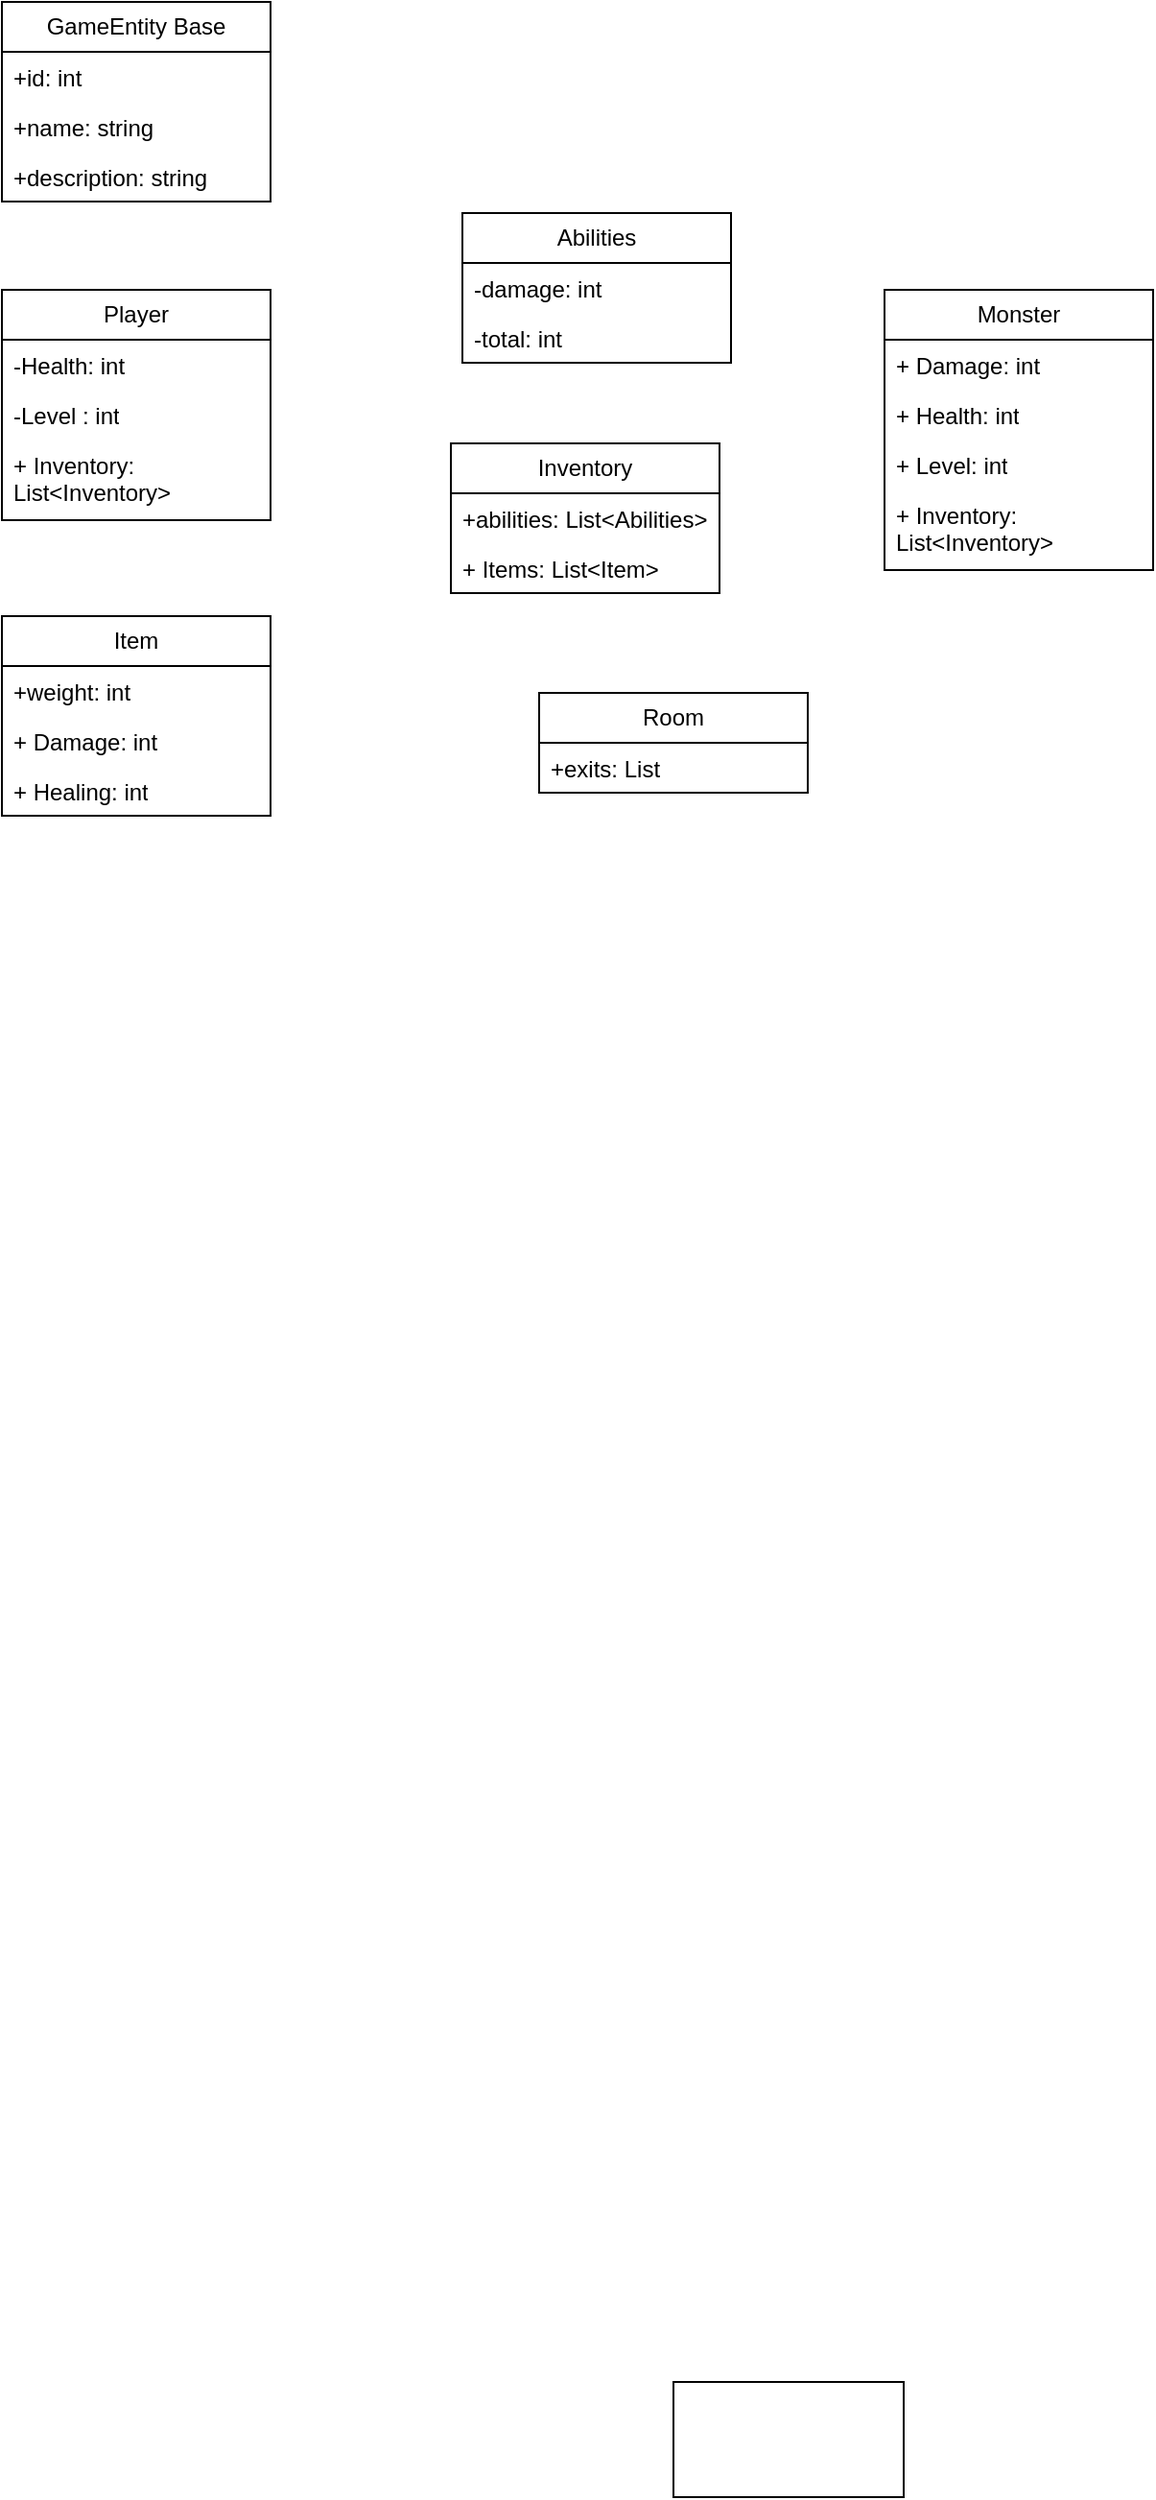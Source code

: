 <mxfile version="22.0.6" type="github">
  <diagram name="Page-1" id="qk2f2szn2MeXV9xDz1S5">
    <mxGraphModel dx="2026" dy="1954" grid="1" gridSize="10" guides="1" tooltips="1" connect="1" arrows="1" fold="1" page="1" pageScale="1" pageWidth="827" pageHeight="1169" math="0" shadow="0">
      <root>
        <mxCell id="0" />
        <mxCell id="1" parent="0" />
        <mxCell id="xS8b5dlcK9B5vd-zeS39-25" value="Abilities" style="swimlane;fontStyle=0;childLayout=stackLayout;horizontal=1;startSize=26;fillColor=none;horizontalStack=0;resizeParent=1;resizeParentMax=0;resizeLast=0;collapsible=1;marginBottom=0;whiteSpace=wrap;html=1;" vertex="1" parent="1">
          <mxGeometry x="280" y="-1030" width="140" height="78" as="geometry" />
        </mxCell>
        <mxCell id="xS8b5dlcK9B5vd-zeS39-26" value="-damage: int" style="text;strokeColor=none;fillColor=none;align=left;verticalAlign=top;spacingLeft=4;spacingRight=4;overflow=hidden;rotatable=0;points=[[0,0.5],[1,0.5]];portConstraint=eastwest;whiteSpace=wrap;html=1;" vertex="1" parent="xS8b5dlcK9B5vd-zeS39-25">
          <mxGeometry y="26" width="140" height="26" as="geometry" />
        </mxCell>
        <mxCell id="xS8b5dlcK9B5vd-zeS39-35" value="-total: int" style="text;strokeColor=none;fillColor=none;align=left;verticalAlign=top;spacingLeft=4;spacingRight=4;overflow=hidden;rotatable=0;points=[[0,0.5],[1,0.5]];portConstraint=eastwest;whiteSpace=wrap;html=1;" vertex="1" parent="xS8b5dlcK9B5vd-zeS39-25">
          <mxGeometry y="52" width="140" height="26" as="geometry" />
        </mxCell>
        <mxCell id="xS8b5dlcK9B5vd-zeS39-17" value="Player" style="swimlane;fontStyle=0;childLayout=stackLayout;horizontal=1;startSize=26;fillColor=none;horizontalStack=0;resizeParent=1;resizeParentMax=0;resizeLast=0;collapsible=1;marginBottom=0;whiteSpace=wrap;html=1;" vertex="1" parent="1">
          <mxGeometry x="40" y="-990" width="140" height="120" as="geometry" />
        </mxCell>
        <mxCell id="xS8b5dlcK9B5vd-zeS39-18" value="-Health: int" style="text;strokeColor=none;fillColor=none;align=left;verticalAlign=top;spacingLeft=4;spacingRight=4;overflow=hidden;rotatable=0;points=[[0,0.5],[1,0.5]];portConstraint=eastwest;whiteSpace=wrap;html=1;" vertex="1" parent="xS8b5dlcK9B5vd-zeS39-17">
          <mxGeometry y="26" width="140" height="26" as="geometry" />
        </mxCell>
        <mxCell id="xS8b5dlcK9B5vd-zeS39-19" value="-Level : int" style="text;strokeColor=none;fillColor=none;align=left;verticalAlign=top;spacingLeft=4;spacingRight=4;overflow=hidden;rotatable=0;points=[[0,0.5],[1,0.5]];portConstraint=eastwest;whiteSpace=wrap;html=1;" vertex="1" parent="xS8b5dlcK9B5vd-zeS39-17">
          <mxGeometry y="52" width="140" height="26" as="geometry" />
        </mxCell>
        <mxCell id="xS8b5dlcK9B5vd-zeS39-30" value="+ Inventory: List&amp;lt;Inventory&amp;gt;" style="text;strokeColor=none;fillColor=none;align=left;verticalAlign=top;spacingLeft=4;spacingRight=4;overflow=hidden;rotatable=0;points=[[0,0.5],[1,0.5]];portConstraint=eastwest;whiteSpace=wrap;html=1;" vertex="1" parent="xS8b5dlcK9B5vd-zeS39-17">
          <mxGeometry y="78" width="140" height="42" as="geometry" />
        </mxCell>
        <mxCell id="xS8b5dlcK9B5vd-zeS39-31" value="Inventory" style="swimlane;fontStyle=0;childLayout=stackLayout;horizontal=1;startSize=26;fillColor=none;horizontalStack=0;resizeParent=1;resizeParentMax=0;resizeLast=0;collapsible=1;marginBottom=0;whiteSpace=wrap;html=1;" vertex="1" parent="1">
          <mxGeometry x="274" y="-910" width="140" height="78" as="geometry" />
        </mxCell>
        <mxCell id="xS8b5dlcK9B5vd-zeS39-34" value="+abilities: List&amp;lt;Abilities&amp;gt;" style="text;strokeColor=none;fillColor=none;align=left;verticalAlign=top;spacingLeft=4;spacingRight=4;overflow=hidden;rotatable=0;points=[[0,0.5],[1,0.5]];portConstraint=eastwest;whiteSpace=wrap;html=1;" vertex="1" parent="xS8b5dlcK9B5vd-zeS39-31">
          <mxGeometry y="26" width="140" height="26" as="geometry" />
        </mxCell>
        <mxCell id="xS8b5dlcK9B5vd-zeS39-65" value="+ Items: List&amp;lt;Item&amp;gt;" style="text;strokeColor=none;fillColor=none;align=left;verticalAlign=top;spacingLeft=4;spacingRight=4;overflow=hidden;rotatable=0;points=[[0,0.5],[1,0.5]];portConstraint=eastwest;whiteSpace=wrap;html=1;" vertex="1" parent="xS8b5dlcK9B5vd-zeS39-31">
          <mxGeometry y="52" width="140" height="26" as="geometry" />
        </mxCell>
        <mxCell id="xS8b5dlcK9B5vd-zeS39-37" value="GameEntity Base" style="swimlane;fontStyle=0;childLayout=stackLayout;horizontal=1;startSize=26;fillColor=none;horizontalStack=0;resizeParent=1;resizeParentMax=0;resizeLast=0;collapsible=1;marginBottom=0;whiteSpace=wrap;html=1;" vertex="1" parent="1">
          <mxGeometry x="40" y="-1140" width="140" height="104" as="geometry" />
        </mxCell>
        <mxCell id="xS8b5dlcK9B5vd-zeS39-38" value="+id: int" style="text;strokeColor=none;fillColor=none;align=left;verticalAlign=top;spacingLeft=4;spacingRight=4;overflow=hidden;rotatable=0;points=[[0,0.5],[1,0.5]];portConstraint=eastwest;whiteSpace=wrap;html=1;" vertex="1" parent="xS8b5dlcK9B5vd-zeS39-37">
          <mxGeometry y="26" width="140" height="26" as="geometry" />
        </mxCell>
        <mxCell id="xS8b5dlcK9B5vd-zeS39-39" value="+name: string" style="text;strokeColor=none;fillColor=none;align=left;verticalAlign=top;spacingLeft=4;spacingRight=4;overflow=hidden;rotatable=0;points=[[0,0.5],[1,0.5]];portConstraint=eastwest;whiteSpace=wrap;html=1;" vertex="1" parent="xS8b5dlcK9B5vd-zeS39-37">
          <mxGeometry y="52" width="140" height="26" as="geometry" />
        </mxCell>
        <mxCell id="xS8b5dlcK9B5vd-zeS39-40" value="+description: string" style="text;strokeColor=none;fillColor=none;align=left;verticalAlign=top;spacingLeft=4;spacingRight=4;overflow=hidden;rotatable=0;points=[[0,0.5],[1,0.5]];portConstraint=eastwest;whiteSpace=wrap;html=1;" vertex="1" parent="xS8b5dlcK9B5vd-zeS39-37">
          <mxGeometry y="78" width="140" height="26" as="geometry" />
        </mxCell>
        <mxCell id="xS8b5dlcK9B5vd-zeS39-45" value="Room" style="swimlane;fontStyle=0;childLayout=stackLayout;horizontal=1;startSize=26;fillColor=none;horizontalStack=0;resizeParent=1;resizeParentMax=0;resizeLast=0;collapsible=1;marginBottom=0;whiteSpace=wrap;html=1;" vertex="1" parent="1">
          <mxGeometry x="320" y="-780" width="140" height="52" as="geometry" />
        </mxCell>
        <mxCell id="xS8b5dlcK9B5vd-zeS39-48" value="+exits: List" style="text;strokeColor=none;fillColor=none;align=left;verticalAlign=top;spacingLeft=4;spacingRight=4;overflow=hidden;rotatable=0;points=[[0,0.5],[1,0.5]];portConstraint=eastwest;whiteSpace=wrap;html=1;" vertex="1" parent="xS8b5dlcK9B5vd-zeS39-45">
          <mxGeometry y="26" width="140" height="26" as="geometry" />
        </mxCell>
        <mxCell id="xS8b5dlcK9B5vd-zeS39-50" value="Item" style="swimlane;fontStyle=0;childLayout=stackLayout;horizontal=1;startSize=26;fillColor=none;horizontalStack=0;resizeParent=1;resizeParentMax=0;resizeLast=0;collapsible=1;marginBottom=0;whiteSpace=wrap;html=1;" vertex="1" parent="1">
          <mxGeometry x="40" y="-820" width="140" height="104" as="geometry" />
        </mxCell>
        <mxCell id="xS8b5dlcK9B5vd-zeS39-51" value="+weight: int" style="text;strokeColor=none;fillColor=none;align=left;verticalAlign=top;spacingLeft=4;spacingRight=4;overflow=hidden;rotatable=0;points=[[0,0.5],[1,0.5]];portConstraint=eastwest;whiteSpace=wrap;html=1;" vertex="1" parent="xS8b5dlcK9B5vd-zeS39-50">
          <mxGeometry y="26" width="140" height="26" as="geometry" />
        </mxCell>
        <mxCell id="xS8b5dlcK9B5vd-zeS39-58" value="+ Damage: int" style="text;strokeColor=none;fillColor=none;align=left;verticalAlign=top;spacingLeft=4;spacingRight=4;overflow=hidden;rotatable=0;points=[[0,0.5],[1,0.5]];portConstraint=eastwest;whiteSpace=wrap;html=1;" vertex="1" parent="xS8b5dlcK9B5vd-zeS39-50">
          <mxGeometry y="52" width="140" height="26" as="geometry" />
        </mxCell>
        <mxCell id="xS8b5dlcK9B5vd-zeS39-63" value="+ Healing: int" style="text;strokeColor=none;fillColor=none;align=left;verticalAlign=top;spacingLeft=4;spacingRight=4;overflow=hidden;rotatable=0;points=[[0,0.5],[1,0.5]];portConstraint=eastwest;whiteSpace=wrap;html=1;" vertex="1" parent="xS8b5dlcK9B5vd-zeS39-50">
          <mxGeometry y="78" width="140" height="26" as="geometry" />
        </mxCell>
        <mxCell id="xS8b5dlcK9B5vd-zeS39-54" value="Monster" style="swimlane;fontStyle=0;childLayout=stackLayout;horizontal=1;startSize=26;fillColor=none;horizontalStack=0;resizeParent=1;resizeParentMax=0;resizeLast=0;collapsible=1;marginBottom=0;whiteSpace=wrap;html=1;" vertex="1" parent="1">
          <mxGeometry x="500" y="-990" width="140" height="146" as="geometry" />
        </mxCell>
        <mxCell id="xS8b5dlcK9B5vd-zeS39-55" value="+ Damage: int" style="text;strokeColor=none;fillColor=none;align=left;verticalAlign=top;spacingLeft=4;spacingRight=4;overflow=hidden;rotatable=0;points=[[0,0.5],[1,0.5]];portConstraint=eastwest;whiteSpace=wrap;html=1;" vertex="1" parent="xS8b5dlcK9B5vd-zeS39-54">
          <mxGeometry y="26" width="140" height="26" as="geometry" />
        </mxCell>
        <mxCell id="xS8b5dlcK9B5vd-zeS39-56" value="+ Health: int" style="text;strokeColor=none;fillColor=none;align=left;verticalAlign=top;spacingLeft=4;spacingRight=4;overflow=hidden;rotatable=0;points=[[0,0.5],[1,0.5]];portConstraint=eastwest;whiteSpace=wrap;html=1;" vertex="1" parent="xS8b5dlcK9B5vd-zeS39-54">
          <mxGeometry y="52" width="140" height="26" as="geometry" />
        </mxCell>
        <mxCell id="xS8b5dlcK9B5vd-zeS39-66" value="+ Level: int" style="text;strokeColor=none;fillColor=none;align=left;verticalAlign=top;spacingLeft=4;spacingRight=4;overflow=hidden;rotatable=0;points=[[0,0.5],[1,0.5]];portConstraint=eastwest;whiteSpace=wrap;html=1;" vertex="1" parent="xS8b5dlcK9B5vd-zeS39-54">
          <mxGeometry y="78" width="140" height="26" as="geometry" />
        </mxCell>
        <mxCell id="xS8b5dlcK9B5vd-zeS39-64" value="+ Inventory: List&amp;lt;Inventory&amp;gt;" style="text;strokeColor=none;fillColor=none;align=left;verticalAlign=top;spacingLeft=4;spacingRight=4;overflow=hidden;rotatable=0;points=[[0,0.5],[1,0.5]];portConstraint=eastwest;whiteSpace=wrap;html=1;" vertex="1" parent="xS8b5dlcK9B5vd-zeS39-54">
          <mxGeometry y="104" width="140" height="42" as="geometry" />
        </mxCell>
        <mxCell id="2mW03yAOlJdFPuY4Jgld-1" value="" style="rounded=0;whiteSpace=wrap;html=1;" vertex="1" parent="1">
          <mxGeometry x="390" y="100" width="120" height="60" as="geometry" />
        </mxCell>
      </root>
    </mxGraphModel>
  </diagram>
</mxfile>
